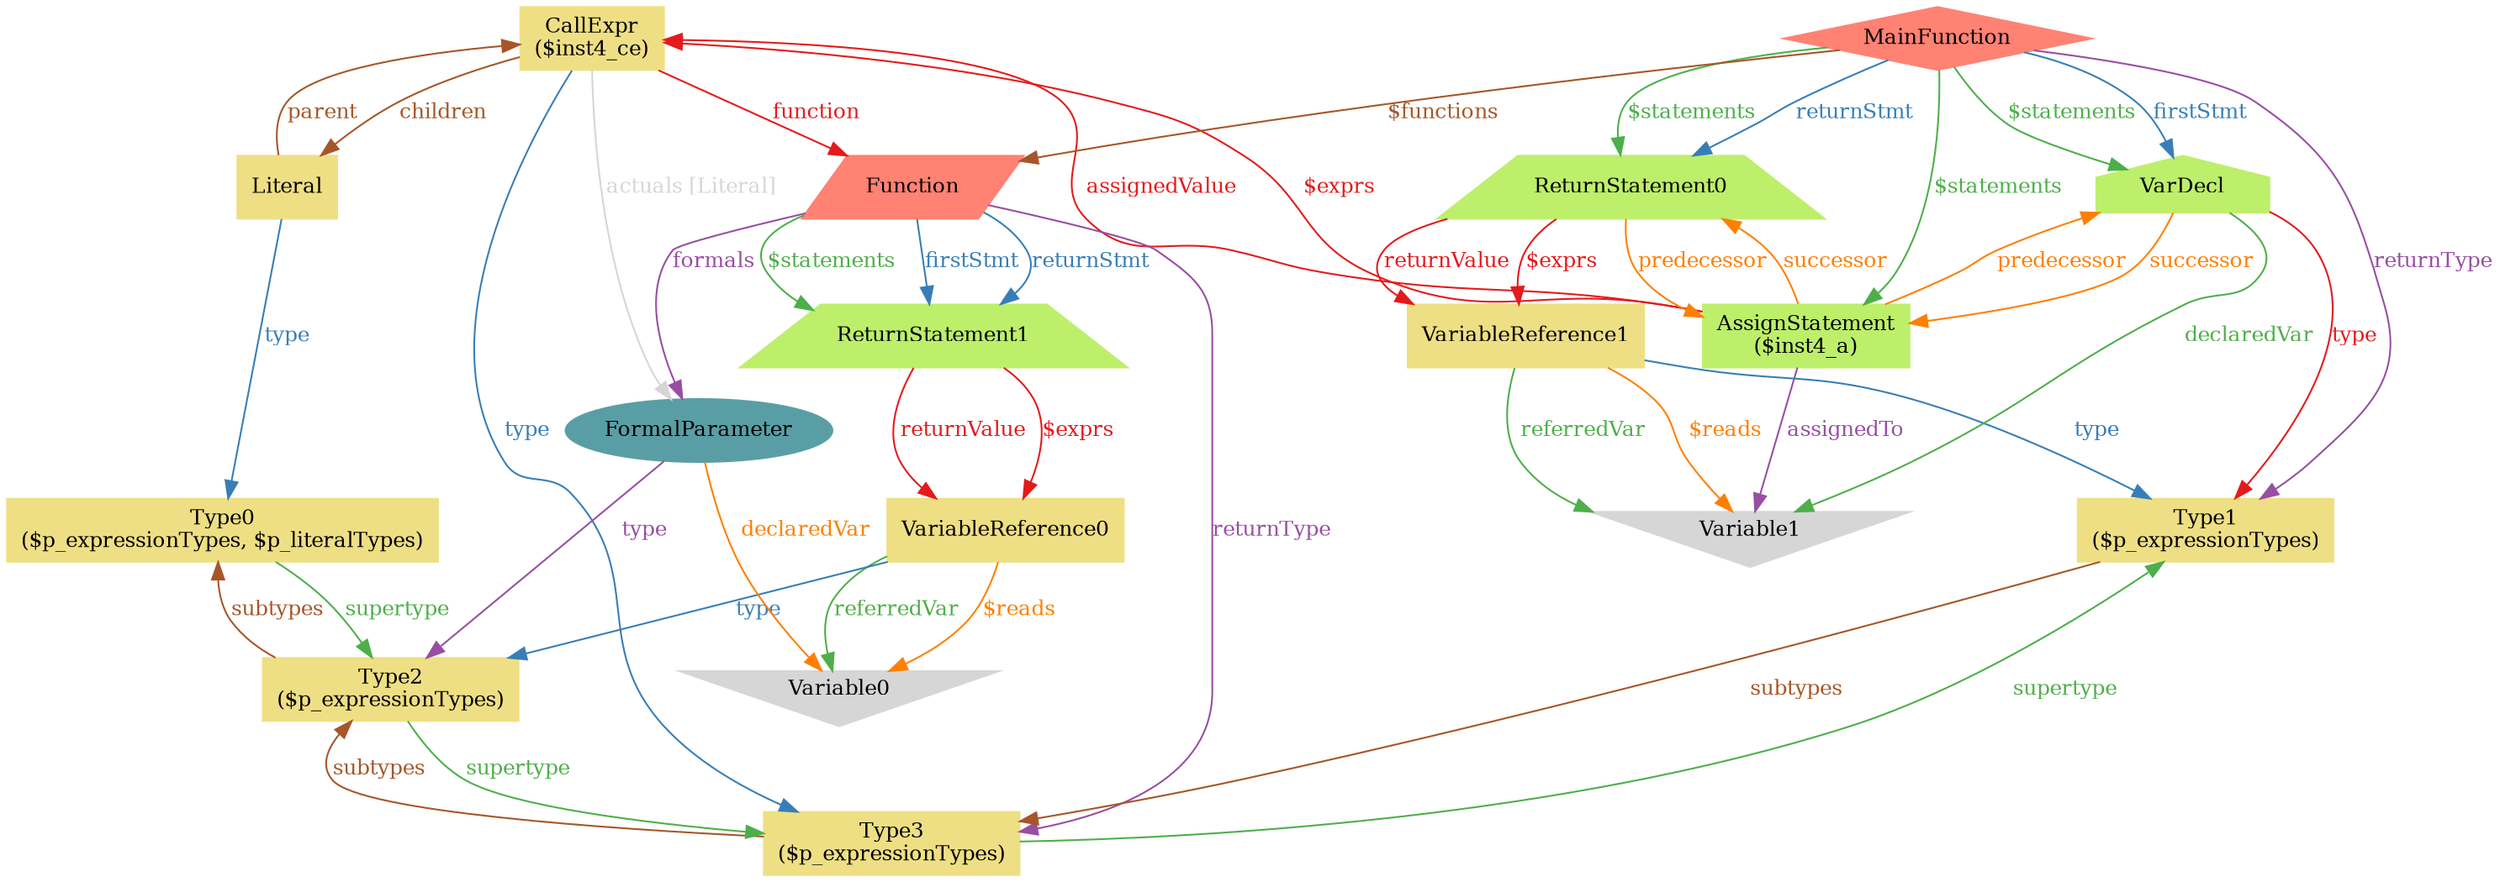 digraph "graph" {
graph [fontsize=12]
node [fontsize=12]
edge [fontsize=12]
rankdir=TB;
"N15" -> "N2" [uuid = "<AssignStatement, CallExpr>", color = "#e41a1c", fontcolor = "#e41a1c", style = "solid", label = "$exprs", dir = "back", weight = "1"]
"N8" -> "N7" [uuid = "<ReturnStatement0, VariableReference1>", color = "#e41a1c", fontcolor = "#e41a1c", style = "solid", label = "$exprs", dir = "forward", weight = "1"]
"N12" -> "N11" [uuid = "<ReturnStatement1, VariableReference0>", color = "#e41a1c", fontcolor = "#e41a1c", style = "solid", label = "$exprs", dir = "forward", weight = "1"]
"N16" -> "N14" [uuid = "<MainFunction, Function>", color = "#a65628", fontcolor = "#a65628", style = "solid", label = "$functions", dir = "forward", weight = "1"]
"N11" -> "N1" [uuid = "<VariableReference0, Variable0>", color = "#ff7f00", fontcolor = "#ff7f00", style = "solid", label = "$reads", dir = "forward", weight = "1"]
"N7" -> "N0" [uuid = "<VariableReference1, Variable1>", color = "#ff7f00", fontcolor = "#ff7f00", style = "solid", label = "$reads", dir = "forward", weight = "1"]
"N14" -> "N12" [uuid = "<Function, ReturnStatement1>", color = "#4daf4a", fontcolor = "#4daf4a", style = "solid", label = "$statements", dir = "forward", weight = "1"]
"N16" -> "N2" [uuid = "<MainFunction, AssignStatement>", color = "#4daf4a", fontcolor = "#4daf4a", style = "solid", label = "$statements", dir = "forward", weight = "1"]
"N16" -> "N8" [uuid = "<MainFunction, ReturnStatement0>", color = "#4daf4a", fontcolor = "#4daf4a", style = "solid", label = "$statements", dir = "forward", weight = "1"]
"N16" -> "N9" [uuid = "<MainFunction, VarDecl>", color = "#4daf4a", fontcolor = "#4daf4a", style = "solid", label = "$statements", dir = "forward", weight = "1"]
"N15" -> "N13" [uuid = "<CallExpr, Literal, FormalParameter>", color = "#d6d6d6", fontcolor = "#d6d6d6", style = "solid", label = "actuals [Literal]", dir = "forward", weight = "1"]
"N2" -> "N0" [uuid = "<AssignStatement, Variable1>", color = "#984ea3", fontcolor = "#984ea3", style = "solid", label = "assignedTo", dir = "forward", weight = "1"]
"N15" -> "N2" [uuid = "<AssignStatement, CallExpr>", color = "#e41a1c", fontcolor = "#e41a1c", style = "solid", label = "assignedValue", dir = "back", weight = "1"]
"N15" -> "N10" [uuid = "<CallExpr, Literal>", color = "#a65628", fontcolor = "#a65628", style = "solid", label = "children", dir = "forward", weight = "1"]
"N13" -> "N1" [uuid = "<FormalParameter, Variable0>", color = "#ff7f00", fontcolor = "#ff7f00", style = "solid", label = "declaredVar", dir = "forward", weight = "1"]
"N9" -> "N0" [uuid = "<VarDecl, Variable1>", color = "#4daf4a", fontcolor = "#4daf4a", style = "solid", label = "declaredVar", dir = "forward", weight = "1"]
"N14" -> "N12" [uuid = "<Function, ReturnStatement1>", color = "#377eb8", fontcolor = "#377eb8", style = "solid", label = "firstStmt", dir = "forward", weight = "1"]
"N16" -> "N9" [uuid = "<MainFunction, VarDecl>", color = "#377eb8", fontcolor = "#377eb8", style = "solid", label = "firstStmt", dir = "forward", weight = "1"]
"N14" -> "N13" [uuid = "<Function, FormalParameter>", color = "#984ea3", fontcolor = "#984ea3", style = "solid", label = "formals", dir = "forward", weight = "1"]
"N15" -> "N14" [uuid = "<CallExpr, Function>", color = "#e41a1c", fontcolor = "#e41a1c", style = "solid", label = "function", dir = "forward", weight = "1"]
"N15" -> "N10" [uuid = "<Literal, CallExpr>", color = "#a65628", fontcolor = "#a65628", style = "solid", label = "parent", dir = "back", weight = "1"]
"N9" -> "N2" [uuid = "<AssignStatement, VarDecl>", color = "#ff7f00", fontcolor = "#ff7f00", style = "solid", label = "predecessor", dir = "back", weight = "1"]
"N8" -> "N2" [uuid = "<ReturnStatement0, AssignStatement>", color = "#ff7f00", fontcolor = "#ff7f00", style = "solid", label = "predecessor", dir = "forward", weight = "1"]
"N11" -> "N1" [uuid = "<VariableReference0, Variable0>", color = "#4daf4a", fontcolor = "#4daf4a", style = "solid", label = "referredVar", dir = "forward", weight = "1"]
"N7" -> "N0" [uuid = "<VariableReference1, Variable1>", color = "#4daf4a", fontcolor = "#4daf4a", style = "solid", label = "referredVar", dir = "forward", weight = "1"]
"N14" -> "N12" [uuid = "<Function, ReturnStatement1>", color = "#377eb8", fontcolor = "#377eb8", style = "solid", label = "returnStmt", dir = "forward", weight = "1"]
"N16" -> "N8" [uuid = "<MainFunction, ReturnStatement0>", color = "#377eb8", fontcolor = "#377eb8", style = "solid", label = "returnStmt", dir = "forward", weight = "1"]
"N14" -> "N3" [uuid = "<Function, Type3>", color = "#984ea3", fontcolor = "#984ea3", style = "solid", label = "returnType", dir = "forward", weight = "1"]
"N16" -> "N6" [uuid = "<MainFunction, Type1>", color = "#984ea3", fontcolor = "#984ea3", style = "solid", label = "returnType", dir = "forward", weight = "1"]
"N8" -> "N7" [uuid = "<ReturnStatement0, VariableReference1>", color = "#e41a1c", fontcolor = "#e41a1c", style = "solid", label = "returnValue", dir = "forward", weight = "1"]
"N12" -> "N11" [uuid = "<ReturnStatement1, VariableReference0>", color = "#e41a1c", fontcolor = "#e41a1c", style = "solid", label = "returnValue", dir = "forward", weight = "1"]
"N6" -> "N3" [uuid = "<Type1, Type3>", color = "#a65628", fontcolor = "#a65628", style = "solid", label = "subtypes", dir = "forward", weight = "1"]
"N5" -> "N4" [uuid = "<Type2, Type0>", color = "#a65628", fontcolor = "#a65628", style = "solid", label = "subtypes", dir = "back", weight = "1"]
"N4" -> "N3" [uuid = "<Type3, Type2>", color = "#a65628", fontcolor = "#a65628", style = "solid", label = "subtypes", dir = "back", weight = "1"]
"N8" -> "N2" [uuid = "<AssignStatement, ReturnStatement0>", color = "#ff7f00", fontcolor = "#ff7f00", style = "solid", label = "successor", dir = "back", weight = "1"]
"N9" -> "N2" [uuid = "<VarDecl, AssignStatement>", color = "#ff7f00", fontcolor = "#ff7f00", style = "solid", label = "successor", dir = "forward", weight = "1"]
"N5" -> "N4" [uuid = "<Type0, Type2>", color = "#4daf4a", fontcolor = "#4daf4a", style = "solid", label = "supertype", dir = "forward", weight = "1"]
"N4" -> "N3" [uuid = "<Type2, Type3>", color = "#4daf4a", fontcolor = "#4daf4a", style = "solid", label = "supertype", dir = "forward", weight = "1"]
"N6" -> "N3" [uuid = "<Type3, Type1>", color = "#4daf4a", fontcolor = "#4daf4a", style = "solid", label = "supertype", dir = "back", weight = "1"]
"N15" -> "N3" [uuid = "<CallExpr, Type3>", color = "#377eb8", fontcolor = "#377eb8", style = "solid", label = "type", dir = "forward", weight = "1"]
"N10" -> "N5" [uuid = "<Literal, Type0>", color = "#377eb8", fontcolor = "#377eb8", style = "solid", label = "type", dir = "forward", weight = "1"]
"N11" -> "N4" [uuid = "<VariableReference0, Type2>", color = "#377eb8", fontcolor = "#377eb8", style = "solid", label = "type", dir = "forward", weight = "1"]
"N7" -> "N6" [uuid = "<VariableReference1, Type1>", color = "#377eb8", fontcolor = "#377eb8", style = "solid", label = "type", dir = "forward", weight = "1"]
"N13" -> "N4" [uuid = "<FormalParameter, Type2>", color = "#984ea3", fontcolor = "#984ea3", style = "solid", label = "type", dir = "forward", weight = "1"]
"N9" -> "N6" [uuid = "<VarDecl, Type1>", color = "#e41a1c", fontcolor = "#e41a1c", style = "solid", label = "type", dir = "forward", weight = "1"]
"N0" [uuid="Variable1", label="Variable1", color="#d6d6d6", fontcolor = "#000000", shape = "invtriangle", style = "filled, solid"]
"N1" [uuid="Variable0", label="Variable0", color="#d6d6d6", fontcolor = "#000000", shape = "invtriangle", style = "filled, solid"]
"N2" [uuid="AssignStatement", label="AssignStatement\n($inst4_a)", color="#bdef6b", fontcolor = "#000000", shape = "box", style = "filled, solid"]
"N3" [uuid="Type3", label="Type3\n($p_expressionTypes)", color="#efdf84", fontcolor = "#000000", shape = "box", style = "filled, solid"]
"N4" [uuid="Type2", label="Type2\n($p_expressionTypes)", color="#efdf84", fontcolor = "#000000", shape = "box", style = "filled, solid"]
"N5" [uuid="Type0", label="Type0\n($p_expressionTypes, $p_literalTypes)", color="#efdf84", fontcolor = "#000000", shape = "box", style = "filled, solid"]
"N6" [uuid="Type1", label="Type1\n($p_expressionTypes)", color="#efdf84", fontcolor = "#000000", shape = "box", style = "filled, solid"]
"N7" [uuid="VariableReference1", label="VariableReference1", color="#efdf84", fontcolor = "#000000", shape = "box", style = "filled, solid"]
"N8" [uuid="ReturnStatement0", label="ReturnStatement0", color="#bdef6b", fontcolor = "#000000", shape = "trapezium", style = "filled, solid"]
"N9" [uuid="VarDecl", label="VarDecl", color="#bdef6b", fontcolor = "#000000", shape = "house", style = "filled, solid"]
"N10" [uuid="Literal", label="Literal", color="#efdf84", fontcolor = "#000000", shape = "box", style = "filled, solid"]
"N11" [uuid="VariableReference0", label="VariableReference0", color="#efdf84", fontcolor = "#000000", shape = "box", style = "filled, solid"]
"N12" [uuid="ReturnStatement1", label="ReturnStatement1", color="#bdef6b", fontcolor = "#000000", shape = "trapezium", style = "filled, solid"]
"N13" [uuid="FormalParameter", label="FormalParameter", color="#5a9ea5", fontcolor = "#000000", shape = "ellipse", style = "filled, solid"]
"N14" [uuid="Function", label="Function", color="#ff8273", fontcolor = "#000000", shape = "parallelogram", style = "filled, solid"]
"N15" [uuid="CallExpr", label="CallExpr\n($inst4_ce)", color="#efdf84", fontcolor = "#000000", shape = "box", style = "filled, solid"]
"N16" [uuid="MainFunction", label="MainFunction", color="#ff8273", fontcolor = "#000000", shape = "diamond", style = "filled, solid"]
}
